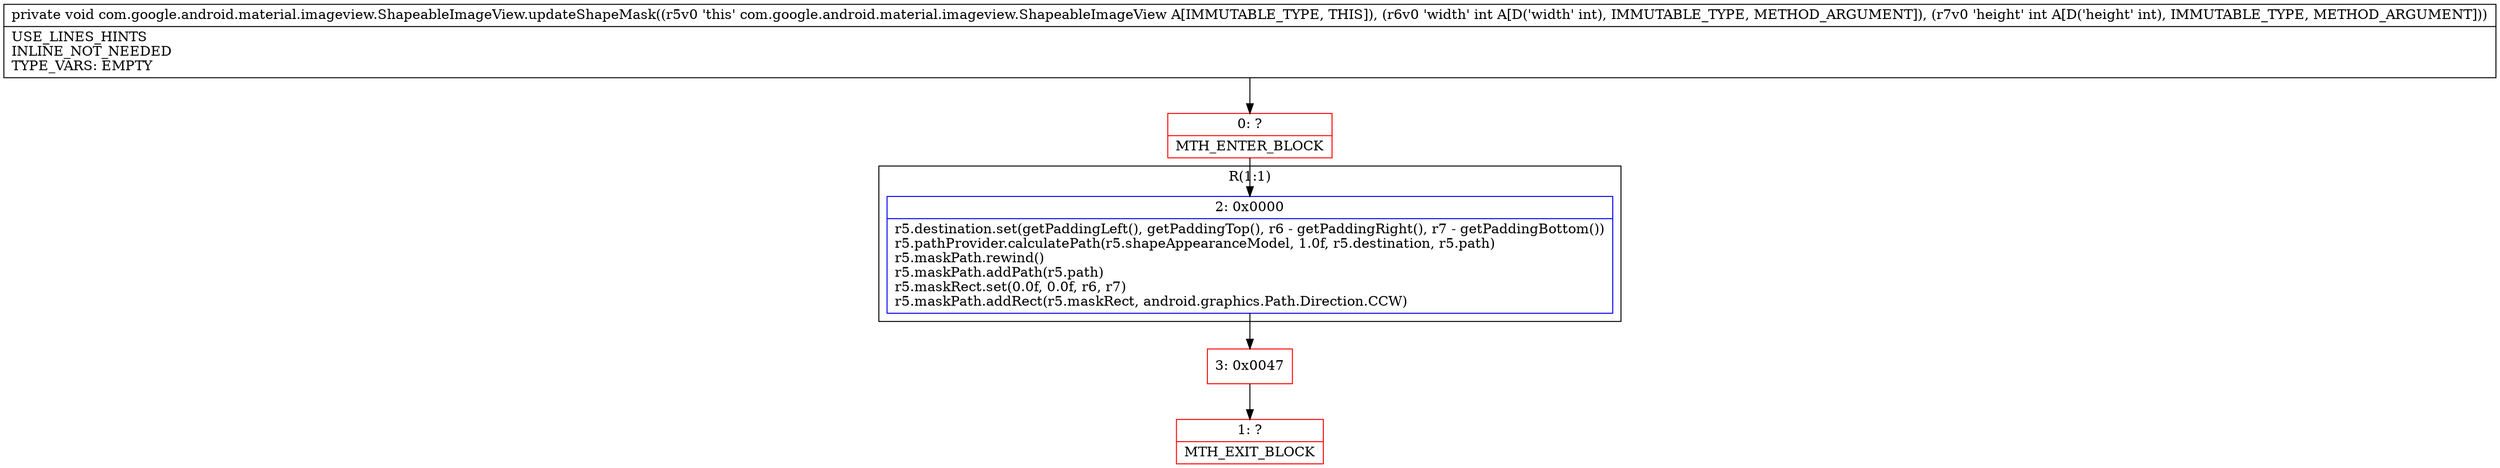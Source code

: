 digraph "CFG forcom.google.android.material.imageview.ShapeableImageView.updateShapeMask(II)V" {
subgraph cluster_Region_731166922 {
label = "R(1:1)";
node [shape=record,color=blue];
Node_2 [shape=record,label="{2\:\ 0x0000|r5.destination.set(getPaddingLeft(), getPaddingTop(), r6 \- getPaddingRight(), r7 \- getPaddingBottom())\lr5.pathProvider.calculatePath(r5.shapeAppearanceModel, 1.0f, r5.destination, r5.path)\lr5.maskPath.rewind()\lr5.maskPath.addPath(r5.path)\lr5.maskRect.set(0.0f, 0.0f, r6, r7)\lr5.maskPath.addRect(r5.maskRect, android.graphics.Path.Direction.CCW)\l}"];
}
Node_0 [shape=record,color=red,label="{0\:\ ?|MTH_ENTER_BLOCK\l}"];
Node_3 [shape=record,color=red,label="{3\:\ 0x0047}"];
Node_1 [shape=record,color=red,label="{1\:\ ?|MTH_EXIT_BLOCK\l}"];
MethodNode[shape=record,label="{private void com.google.android.material.imageview.ShapeableImageView.updateShapeMask((r5v0 'this' com.google.android.material.imageview.ShapeableImageView A[IMMUTABLE_TYPE, THIS]), (r6v0 'width' int A[D('width' int), IMMUTABLE_TYPE, METHOD_ARGUMENT]), (r7v0 'height' int A[D('height' int), IMMUTABLE_TYPE, METHOD_ARGUMENT]))  | USE_LINES_HINTS\lINLINE_NOT_NEEDED\lTYPE_VARS: EMPTY\l}"];
MethodNode -> Node_0;Node_2 -> Node_3;
Node_0 -> Node_2;
Node_3 -> Node_1;
}


